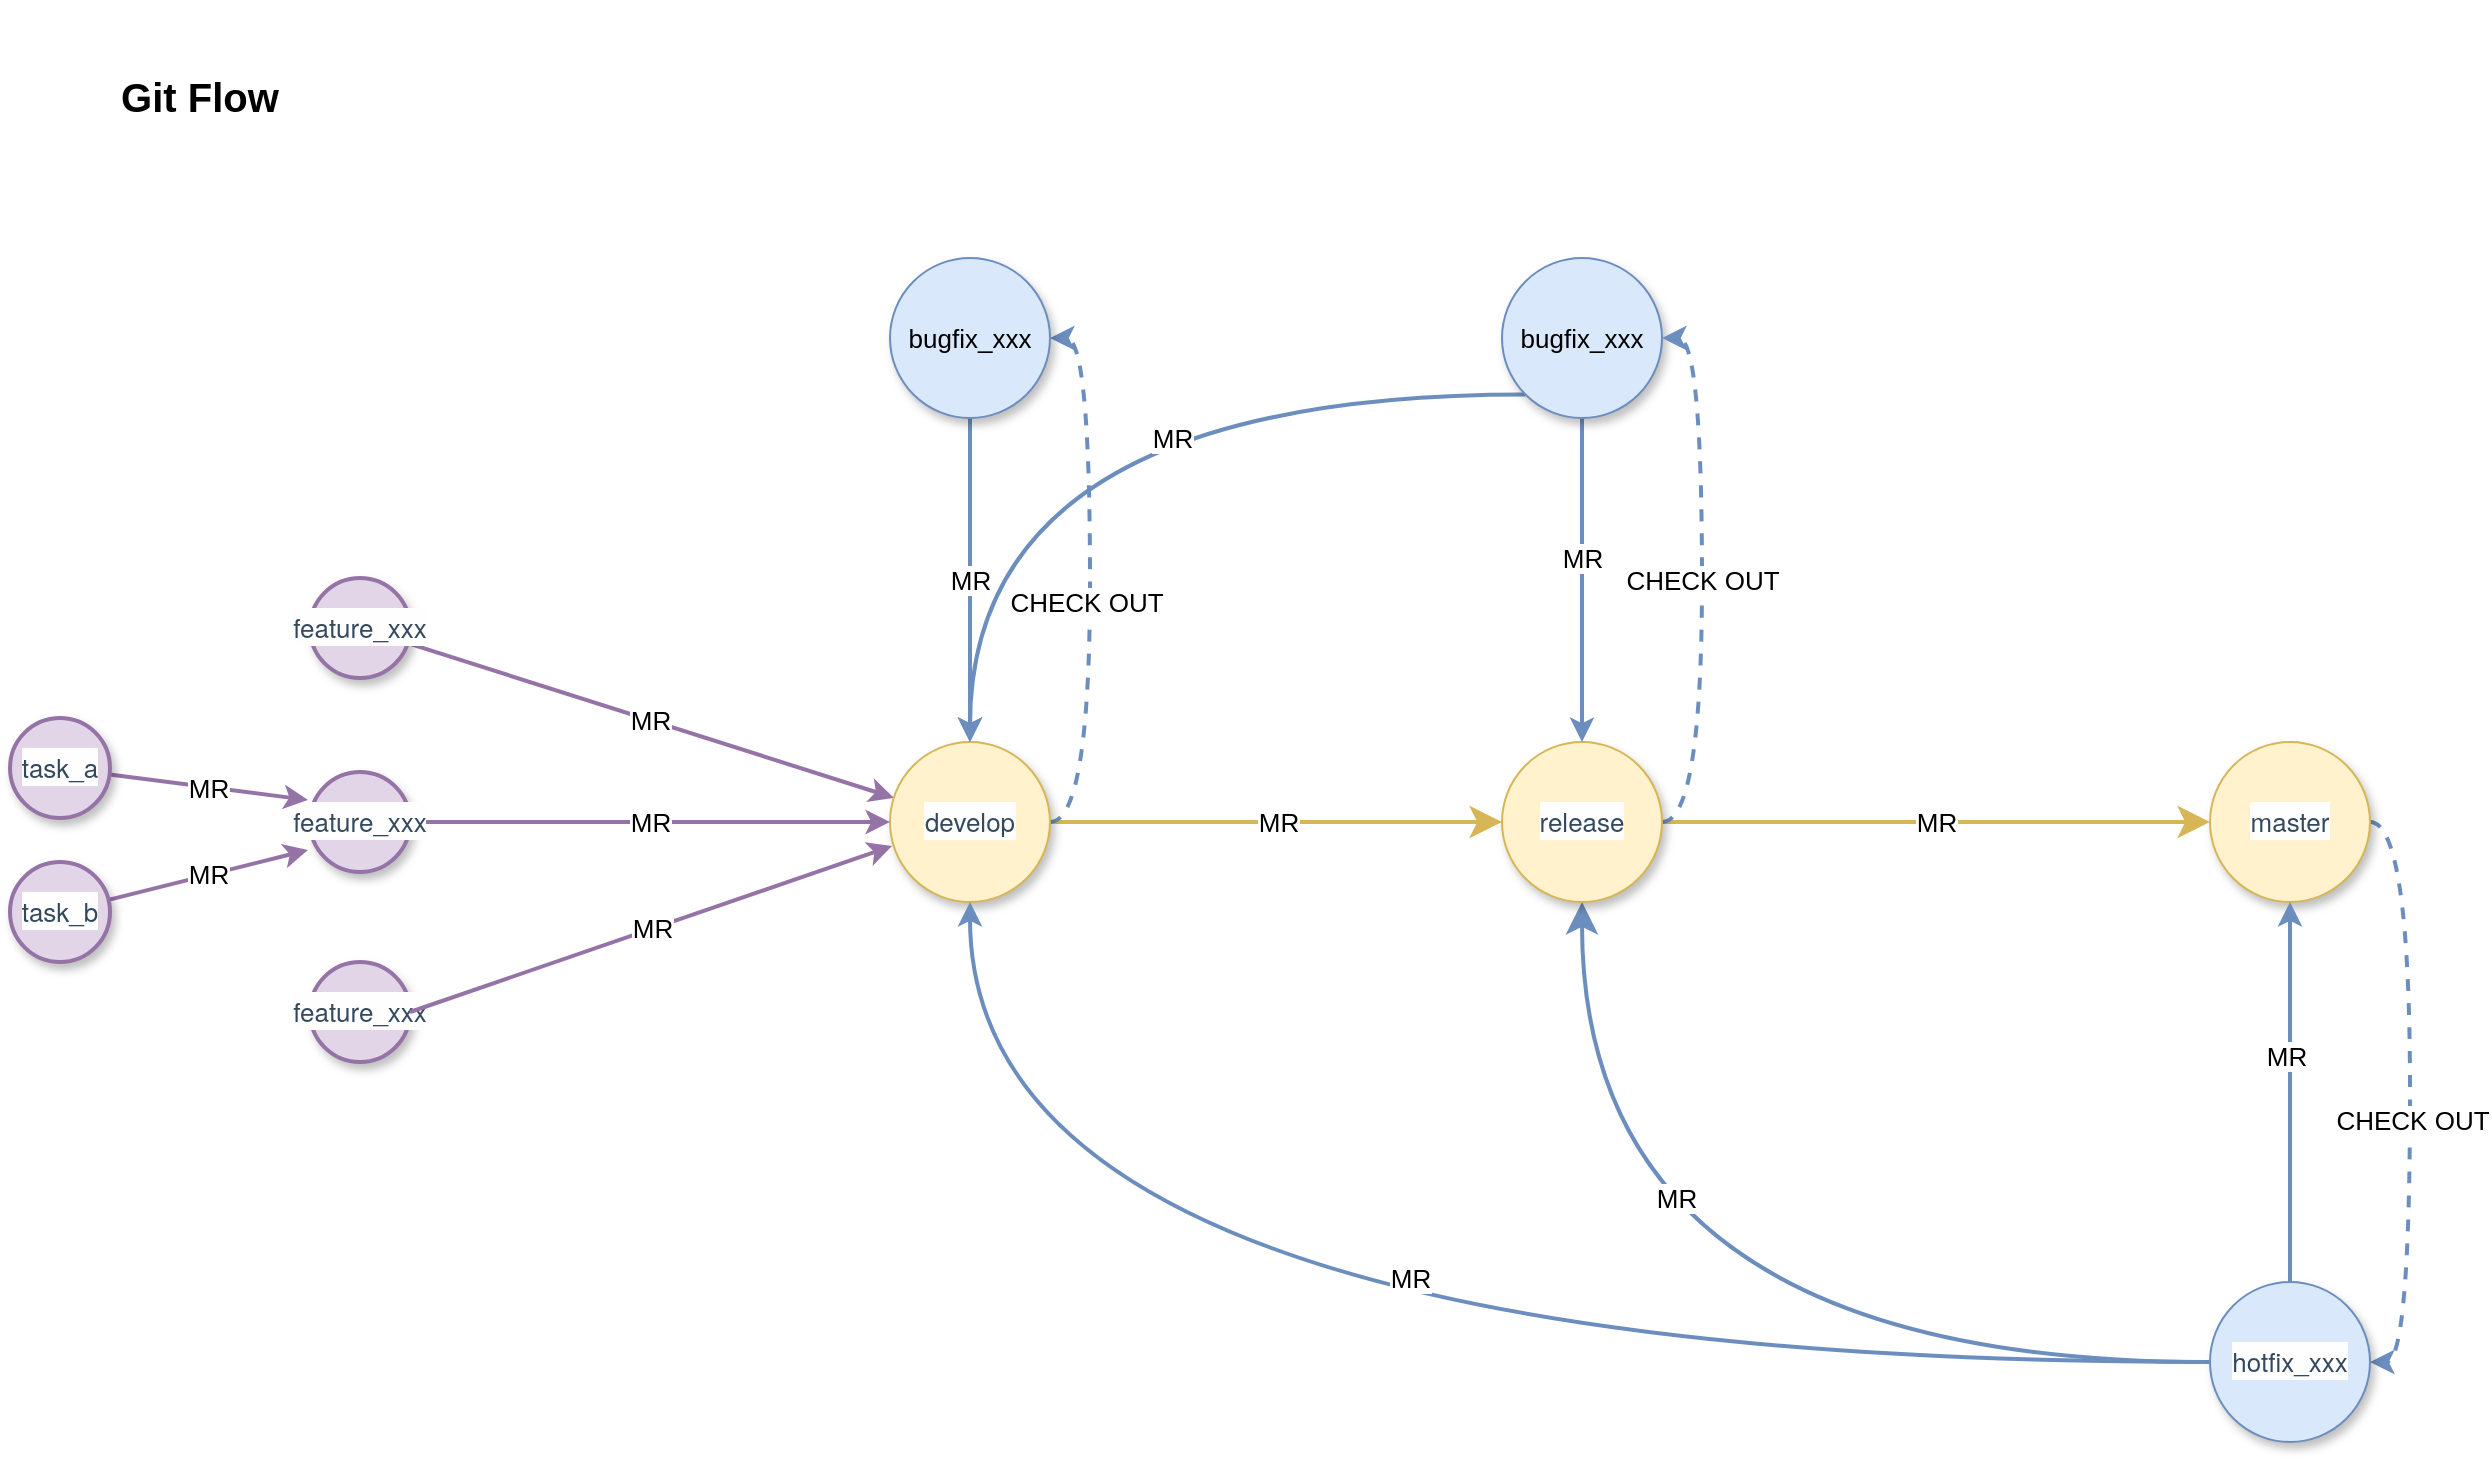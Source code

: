 <mxfile version="13.6.2" type="device"><diagram name="Page-1" id="ff44883e-f642-bcb2-894b-16b3d25a3f0b"><mxGraphModel dx="1378" dy="822" grid="1" gridSize="10" guides="1" tooltips="1" connect="1" arrows="1" fold="1" page="1" pageScale="1.5" pageWidth="1169" pageHeight="826" background="#ffffff" math="0" shadow="0"><root><mxCell id="0" style=";html=1;"/><mxCell id="1" style=";html=1;" parent="0"/><mxCell id="f0bcc99304e6f5a-9" value="MR" style="edgeStyle=none;curved=1;html=1;startSize=6;endArrow=classic;endFill=1;endSize=6;strokeColor=#9673a6;strokeWidth=2;fontSize=13;fillColor=#e1d5e7;" parent="1" source="f0bcc99304e6f5a-1" target="f0bcc99304e6f5a-2" edge="1"><mxGeometry relative="1" as="geometry"/></mxCell><mxCell id="f0bcc99304e6f5a-1" value="&lt;span style=&quot;color: rgb(52 , 73 , 94) ; font-family: &amp;#34;source sans pro&amp;#34; , &amp;#34;helvetica neue&amp;#34; , &amp;#34;arial&amp;#34; , sans-serif ; font-size: 13px ; text-align: left ; background-color: rgb(254 , 254 , 254)&quot;&gt;feature_xxx&lt;/span&gt;" style="ellipse;whiteSpace=wrap;html=1;rounded=0;shadow=1;strokeColor=#9673a6;strokeWidth=2;fontSize=13;align=center;fillColor=#e1d5e7;" parent="1" vertex="1"><mxGeometry x="430" y="440" width="50" height="50" as="geometry"/></mxCell><mxCell id="f0bcc99304e6f5a-10" style="edgeStyle=none;curved=1;html=1;startSize=10;endFill=1;endSize=10;strokeWidth=2;fontSize=13;fillColor=#fff2cc;strokeColor=#d6b656;" parent="1" source="f0bcc99304e6f5a-2" target="f0bcc99304e6f5a-6" edge="1"><mxGeometry relative="1" as="geometry"/></mxCell><mxCell id="f0bcc99304e6f5a-20" value="MR" style="text;html=1;resizable=0;points=[];align=center;verticalAlign=middle;labelBackgroundColor=#ffffff;fontSize=13;" parent="f0bcc99304e6f5a-10" vertex="1" connectable="0"><mxGeometry x="0.154" relative="1" as="geometry"><mxPoint x="-17.06" as="offset"/></mxGeometry></mxCell><mxCell id="bJMO99PCCIYeK8wy0Vtc-46" style="edgeStyle=orthogonalEdgeStyle;curved=1;orthogonalLoop=1;jettySize=auto;html=1;entryX=1;entryY=0.5;entryDx=0;entryDy=0;startSize=6;endSize=6;strokeWidth=2;fontSize=13;dashed=1;exitX=1;exitY=0.5;exitDx=0;exitDy=0;fillColor=#dae8fc;strokeColor=#6c8ebf;" edge="1" parent="1" source="f0bcc99304e6f5a-2" target="bJMO99PCCIYeK8wy0Vtc-43"><mxGeometry relative="1" as="geometry"/></mxCell><mxCell id="bJMO99PCCIYeK8wy0Vtc-47" value="CHECK OUT" style="edgeLabel;html=1;align=center;verticalAlign=middle;resizable=0;points=[];fontSize=13;" vertex="1" connectable="0" parent="bJMO99PCCIYeK8wy0Vtc-46"><mxGeometry x="-0.078" y="2" relative="1" as="geometry"><mxPoint as="offset"/></mxGeometry></mxCell><mxCell id="f0bcc99304e6f5a-2" value="&lt;span style=&quot;color: rgb(52, 73, 94); font-family: &amp;quot;source sans pro&amp;quot;, &amp;quot;helvetica neue&amp;quot;, arial, sans-serif; font-size: 13px; text-align: left; background-color: rgb(254, 254, 254);&quot;&gt;develop&lt;/span&gt;" style="ellipse;whiteSpace=wrap;html=1;rounded=0;shadow=1;strokeColor=#d6b656;strokeWidth=1;fontSize=13;align=center;fillColor=#fff2cc;" parent="1" vertex="1"><mxGeometry x="720" y="522" width="80" height="80" as="geometry"/></mxCell><mxCell id="f0bcc99304e6f5a-17" style="html=1;startSize=10;endFill=1;endSize=10;strokeWidth=2;fontSize=13;exitX=0;exitY=0.5;exitDx=0;exitDy=0;entryX=0.5;entryY=1;entryDx=0;entryDy=0;edgeStyle=orthogonalEdgeStyle;curved=1;fillColor=#dae8fc;strokeColor=#6c8ebf;" parent="1" source="bJMO99PCCIYeK8wy0Vtc-1" target="f0bcc99304e6f5a-6" edge="1"><mxGeometry relative="1" as="geometry"><mxPoint x="1180" y="682" as="targetPoint"/></mxGeometry></mxCell><mxCell id="f0bcc99304e6f5a-27" value="MR" style="text;html=1;resizable=0;points=[];align=center;verticalAlign=middle;labelBackgroundColor=#ffffff;fontSize=13;" parent="f0bcc99304e6f5a-17" vertex="1" connectable="0"><mxGeometry x="-0.132" y="-6" relative="1" as="geometry"><mxPoint x="-31.18" y="-75.96" as="offset"/></mxGeometry></mxCell><mxCell id="bJMO99PCCIYeK8wy0Vtc-21" style="edgeStyle=orthogonalEdgeStyle;curved=1;orthogonalLoop=1;jettySize=auto;html=1;strokeWidth=2;fontSize=13;exitX=0;exitY=1;exitDx=0;exitDy=0;fillColor=#dae8fc;strokeColor=#6c8ebf;" edge="1" parent="1" source="f0bcc99304e6f5a-3" target="f0bcc99304e6f5a-2"><mxGeometry relative="1" as="geometry"/></mxCell><mxCell id="bJMO99PCCIYeK8wy0Vtc-23" value="MR" style="edgeLabel;html=1;align=center;verticalAlign=middle;resizable=0;points=[];fontSize=13;" vertex="1" connectable="0" parent="bJMO99PCCIYeK8wy0Vtc-21"><mxGeometry x="-0.218" y="-52" relative="1" as="geometry"><mxPoint y="73.71" as="offset"/></mxGeometry></mxCell><mxCell id="bJMO99PCCIYeK8wy0Vtc-24" style="edgeStyle=orthogonalEdgeStyle;curved=1;orthogonalLoop=1;jettySize=auto;html=1;entryX=0.5;entryY=0;entryDx=0;entryDy=0;strokeWidth=2;fontSize=13;exitX=0.5;exitY=1;exitDx=0;exitDy=0;fillColor=#dae8fc;strokeColor=#6c8ebf;" edge="1" parent="1" source="f0bcc99304e6f5a-3" target="f0bcc99304e6f5a-6"><mxGeometry relative="1" as="geometry"/></mxCell><mxCell id="bJMO99PCCIYeK8wy0Vtc-25" value="MR" style="edgeLabel;html=1;align=center;verticalAlign=middle;resizable=0;points=[];fontSize=13;" vertex="1" connectable="0" parent="bJMO99PCCIYeK8wy0Vtc-24"><mxGeometry x="-0.352" y="2" relative="1" as="geometry"><mxPoint x="-2" y="17.06" as="offset"/></mxGeometry></mxCell><mxCell id="f0bcc99304e6f5a-3" value="&lt;font style=&quot;font-size: 13px;&quot;&gt;bugfix_xxx&lt;/font&gt;" style="ellipse;whiteSpace=wrap;html=1;rounded=0;shadow=1;strokeColor=#6c8ebf;strokeWidth=1;fontSize=13;align=center;fillColor=#dae8fc;flipV=1;" parent="1" vertex="1"><mxGeometry x="1026" y="280" width="80" height="80" as="geometry"/></mxCell><mxCell id="bJMO99PCCIYeK8wy0Vtc-11" style="orthogonalLoop=1;jettySize=auto;html=1;entryX=1;entryY=0.5;entryDx=0;entryDy=0;strokeWidth=2;fontSize=13;exitX=1;exitY=0.5;exitDx=0;exitDy=0;dashed=1;edgeStyle=orthogonalEdgeStyle;curved=1;fillColor=#dae8fc;strokeColor=#6c8ebf;" edge="1" parent="1" source="f0bcc99304e6f5a-4" target="bJMO99PCCIYeK8wy0Vtc-1"><mxGeometry relative="1" as="geometry"/></mxCell><mxCell id="bJMO99PCCIYeK8wy0Vtc-12" value="CHECK OUT" style="edgeLabel;html=1;align=center;verticalAlign=middle;resizable=0;points=[];fontSize=13;" vertex="1" connectable="0" parent="bJMO99PCCIYeK8wy0Vtc-11"><mxGeometry x="0.091" y="1" relative="1" as="geometry"><mxPoint as="offset"/></mxGeometry></mxCell><mxCell id="f0bcc99304e6f5a-4" value="&lt;span style=&quot;color: rgb(52, 73, 94); font-family: &amp;quot;source sans pro&amp;quot;, &amp;quot;helvetica neue&amp;quot;, arial, sans-serif; font-size: 13px; text-align: left; background-color: rgb(254, 254, 254);&quot;&gt;master&lt;/span&gt;" style="ellipse;whiteSpace=wrap;html=1;rounded=0;shadow=1;strokeColor=#d6b656;strokeWidth=1;fontSize=13;align=center;fillColor=#fff2cc;" parent="1" vertex="1"><mxGeometry x="1380" y="522" width="80" height="80" as="geometry"/></mxCell><mxCell id="f0bcc99304e6f5a-14" value="MR" style="edgeStyle=none;curved=1;html=1;startSize=10;endFill=1;endSize=10;strokeWidth=2;fontSize=13;fillColor=#fff2cc;strokeColor=#d6b656;" parent="1" source="f0bcc99304e6f5a-6" target="f0bcc99304e6f5a-4" edge="1"><mxGeometry relative="1" as="geometry"/></mxCell><mxCell id="bJMO99PCCIYeK8wy0Vtc-14" value="CHECK OUT" style="edgeStyle=orthogonalEdgeStyle;curved=1;orthogonalLoop=1;jettySize=auto;html=1;entryX=1;entryY=0.5;entryDx=0;entryDy=0;strokeWidth=2;fontSize=13;dashed=1;exitX=1;exitY=0.5;exitDx=0;exitDy=0;fillColor=#dae8fc;strokeColor=#6c8ebf;" edge="1" parent="1" source="f0bcc99304e6f5a-6" target="f0bcc99304e6f5a-3"><mxGeometry relative="1" as="geometry"><mxPoint x="1060" y="602" as="sourcePoint"/></mxGeometry></mxCell><mxCell id="f0bcc99304e6f5a-6" value="&lt;span style=&quot;color: rgb(52, 73, 94); font-family: &amp;quot;source sans pro&amp;quot;, &amp;quot;helvetica neue&amp;quot;, arial, sans-serif; font-size: 13px; text-align: left; background-color: rgb(254, 254, 254);&quot;&gt;release&lt;/span&gt;" style="ellipse;whiteSpace=wrap;html=1;rounded=0;shadow=1;strokeColor=#d6b656;strokeWidth=1;fontSize=13;align=center;fillColor=#fff2cc;" parent="1" vertex="1"><mxGeometry x="1026" y="522" width="80" height="80" as="geometry"/></mxCell><mxCell id="bJMO99PCCIYeK8wy0Vtc-2" style="edgeStyle=orthogonalEdgeStyle;orthogonalLoop=1;jettySize=auto;html=1;exitX=0.5;exitY=0;exitDx=0;exitDy=0;entryX=0.5;entryY=1;entryDx=0;entryDy=0;strokeWidth=2;curved=1;fontSize=13;fillColor=#dae8fc;strokeColor=#6c8ebf;" edge="1" parent="1" source="bJMO99PCCIYeK8wy0Vtc-1" target="f0bcc99304e6f5a-4"><mxGeometry relative="1" as="geometry"><Array as="points"><mxPoint x="1420" y="692"/><mxPoint x="1420" y="692"/></Array></mxGeometry></mxCell><mxCell id="bJMO99PCCIYeK8wy0Vtc-3" value="MR" style="edgeLabel;html=1;align=center;verticalAlign=middle;resizable=0;points=[];fontSize=13;" vertex="1" connectable="0" parent="bJMO99PCCIYeK8wy0Vtc-2"><mxGeometry x="0.193" y="2" relative="1" as="geometry"><mxPoint as="offset"/></mxGeometry></mxCell><mxCell id="bJMO99PCCIYeK8wy0Vtc-42" value="MR" style="orthogonalLoop=1;jettySize=auto;html=1;startSize=6;endSize=6;strokeWidth=2;fontSize=13;entryX=0.5;entryY=1;entryDx=0;entryDy=0;exitX=0;exitY=0.5;exitDx=0;exitDy=0;edgeStyle=orthogonalEdgeStyle;curved=1;fillColor=#dae8fc;strokeColor=#6c8ebf;" edge="1" parent="1" source="bJMO99PCCIYeK8wy0Vtc-1" target="f0bcc99304e6f5a-2"><mxGeometry x="-0.059" y="-42" relative="1" as="geometry"><mxPoint as="offset"/></mxGeometry></mxCell><mxCell id="bJMO99PCCIYeK8wy0Vtc-1" value="&lt;span style=&quot;color: rgb(52, 73, 94); font-family: &amp;quot;source sans pro&amp;quot;, &amp;quot;helvetica neue&amp;quot;, arial, sans-serif; font-size: 13px; text-align: left; background-color: rgb(254, 254, 254);&quot;&gt;hotfix_xxx&lt;/span&gt;" style="ellipse;whiteSpace=wrap;html=1;rounded=0;shadow=1;strokeColor=#6c8ebf;strokeWidth=1;fontSize=13;align=center;fillColor=#dae8fc;" vertex="1" parent="1"><mxGeometry x="1380" y="792" width="80" height="80" as="geometry"/></mxCell><mxCell id="bJMO99PCCIYeK8wy0Vtc-29" value="MR" style="edgeStyle=orthogonalEdgeStyle;curved=1;orthogonalLoop=1;jettySize=auto;html=1;strokeWidth=2;fontSize=13;fillColor=#e1d5e7;strokeColor=#9673a6;" edge="1" parent="1" source="bJMO99PCCIYeK8wy0Vtc-26" target="f0bcc99304e6f5a-2"><mxGeometry relative="1" as="geometry"/></mxCell><mxCell id="bJMO99PCCIYeK8wy0Vtc-26" value="&lt;span style=&quot;color: rgb(52 , 73 , 94) ; font-family: &amp;#34;source sans pro&amp;#34; , &amp;#34;helvetica neue&amp;#34; , &amp;#34;arial&amp;#34; , sans-serif ; font-size: 13px ; text-align: left ; background-color: rgb(254 , 254 , 254)&quot;&gt;feature_xxx&lt;/span&gt;" style="ellipse;whiteSpace=wrap;html=1;rounded=0;shadow=1;strokeColor=#9673a6;strokeWidth=2;fontSize=13;align=center;fillColor=#e1d5e7;" vertex="1" parent="1"><mxGeometry x="430" y="537" width="50" height="50" as="geometry"/></mxCell><mxCell id="bJMO99PCCIYeK8wy0Vtc-27" value="&lt;span style=&quot;color: rgb(52 , 73 , 94) ; font-family: &amp;#34;source sans pro&amp;#34; , &amp;#34;helvetica neue&amp;#34; , &amp;#34;arial&amp;#34; , sans-serif ; font-size: 13px ; text-align: left ; background-color: rgb(254 , 254 , 254)&quot;&gt;feature_xxx&lt;/span&gt;" style="ellipse;whiteSpace=wrap;html=1;rounded=0;shadow=1;strokeColor=#9673a6;strokeWidth=2;fontSize=13;align=center;fillColor=#e1d5e7;" vertex="1" parent="1"><mxGeometry x="430" y="632" width="50" height="50" as="geometry"/></mxCell><mxCell id="bJMO99PCCIYeK8wy0Vtc-33" value="MR" style="edgeStyle=none;curved=1;html=1;startSize=6;endArrow=classic;endFill=1;endSize=6;strokeColor=#9673a6;strokeWidth=2;fontSize=13;exitX=1;exitY=0.5;exitDx=0;exitDy=0;entryX=0.013;entryY=0.65;entryDx=0;entryDy=0;entryPerimeter=0;fillColor=#e1d5e7;" edge="1" parent="1" source="bJMO99PCCIYeK8wy0Vtc-27" target="f0bcc99304e6f5a-2"><mxGeometry relative="1" as="geometry"><mxPoint x="500.0" y="611.998" as="sourcePoint"/><mxPoint x="743.041" y="689.347" as="targetPoint"/></mxGeometry></mxCell><mxCell id="bJMO99PCCIYeK8wy0Vtc-37" value="MR" style="orthogonalLoop=1;jettySize=auto;html=1;startSize=6;endSize=6;strokeWidth=2;fontSize=13;fillColor=#e1d5e7;strokeColor=#9673a6;" edge="1" parent="1" source="bJMO99PCCIYeK8wy0Vtc-35"><mxGeometry relative="1" as="geometry"><mxPoint x="429" y="551" as="targetPoint"/></mxGeometry></mxCell><mxCell id="bJMO99PCCIYeK8wy0Vtc-35" value="&lt;span style=&quot;color: rgb(52 , 73 , 94) ; font-family: &amp;#34;source sans pro&amp;#34; , &amp;#34;helvetica neue&amp;#34; , &amp;#34;arial&amp;#34; , sans-serif ; font-size: 13px ; text-align: left ; background-color: rgb(254 , 254 , 254)&quot;&gt;task_a&lt;/span&gt;" style="ellipse;whiteSpace=wrap;html=1;rounded=0;shadow=1;strokeColor=#9673a6;strokeWidth=2;fontSize=13;align=center;fillColor=#e1d5e7;" vertex="1" parent="1"><mxGeometry x="280" y="510" width="50" height="50" as="geometry"/></mxCell><mxCell id="bJMO99PCCIYeK8wy0Vtc-38" value="MR" style="orthogonalLoop=1;jettySize=auto;html=1;startSize=6;endSize=6;strokeWidth=2;fontSize=13;entryX=-0.02;entryY=0.78;entryDx=0;entryDy=0;entryPerimeter=0;fillColor=#e1d5e7;strokeColor=#9673a6;" edge="1" parent="1" source="bJMO99PCCIYeK8wy0Vtc-36" target="bJMO99PCCIYeK8wy0Vtc-26"><mxGeometry relative="1" as="geometry"><Array as="points"/></mxGeometry></mxCell><mxCell id="bJMO99PCCIYeK8wy0Vtc-36" value="&lt;span style=&quot;color: rgb(52 , 73 , 94) ; font-family: &amp;#34;source sans pro&amp;#34; , &amp;#34;helvetica neue&amp;#34; , &amp;#34;arial&amp;#34; , sans-serif ; text-align: left ; background-color: rgb(254 , 254 , 254)&quot;&gt;task_b&lt;/span&gt;" style="ellipse;whiteSpace=wrap;html=1;rounded=0;shadow=1;strokeColor=#9673a6;strokeWidth=2;fontSize=13;align=center;fillColor=#e1d5e7;" vertex="1" parent="1"><mxGeometry x="280" y="582" width="50" height="50" as="geometry"/></mxCell><mxCell id="bJMO99PCCIYeK8wy0Vtc-41" style="edgeStyle=none;orthogonalLoop=1;jettySize=auto;html=1;exitX=0;exitY=0.5;exitDx=0;exitDy=0;startSize=6;endSize=6;strokeWidth=2;fontSize=13;" edge="1" parent="1" source="f0bcc99304e6f5a-3" target="f0bcc99304e6f5a-3"><mxGeometry relative="1" as="geometry"/></mxCell><mxCell id="bJMO99PCCIYeK8wy0Vtc-44" value="MR" style="edgeStyle=none;orthogonalLoop=1;jettySize=auto;html=1;entryX=0.5;entryY=0;entryDx=0;entryDy=0;startSize=6;endSize=6;strokeWidth=2;fontSize=13;fillColor=#dae8fc;strokeColor=#6c8ebf;" edge="1" parent="1" source="bJMO99PCCIYeK8wy0Vtc-43" target="f0bcc99304e6f5a-2"><mxGeometry relative="1" as="geometry"/></mxCell><mxCell id="bJMO99PCCIYeK8wy0Vtc-43" value="&lt;font style=&quot;font-size: 13px;&quot;&gt;bugfix_xxx&lt;/font&gt;" style="ellipse;whiteSpace=wrap;html=1;rounded=0;shadow=1;strokeColor=#6c8ebf;strokeWidth=1;fontSize=13;align=center;fillColor=#dae8fc;flipV=1;" vertex="1" parent="1"><mxGeometry x="720" y="280" width="80" height="80" as="geometry"/></mxCell><mxCell id="bJMO99PCCIYeK8wy0Vtc-45" value="&#10;&#10;&lt;div id=&quot;2987-1600842919194&quot; style=&quot;line-height: 1.75; font-size: 14px;&quot;&gt;&lt;span style=&quot;font-size: 20px ; font-weight: bold&quot;&gt;Git Flow&lt;/span&gt;&lt;/div&gt;&#10;&#10;" style="text;html=1;strokeColor=none;fillColor=none;align=center;verticalAlign=middle;whiteSpace=wrap;rounded=0;fontSize=13;" vertex="1" parent="1"><mxGeometry x="280" y="180" width="190" height="40" as="geometry"/></mxCell></root></mxGraphModel></diagram></mxfile>